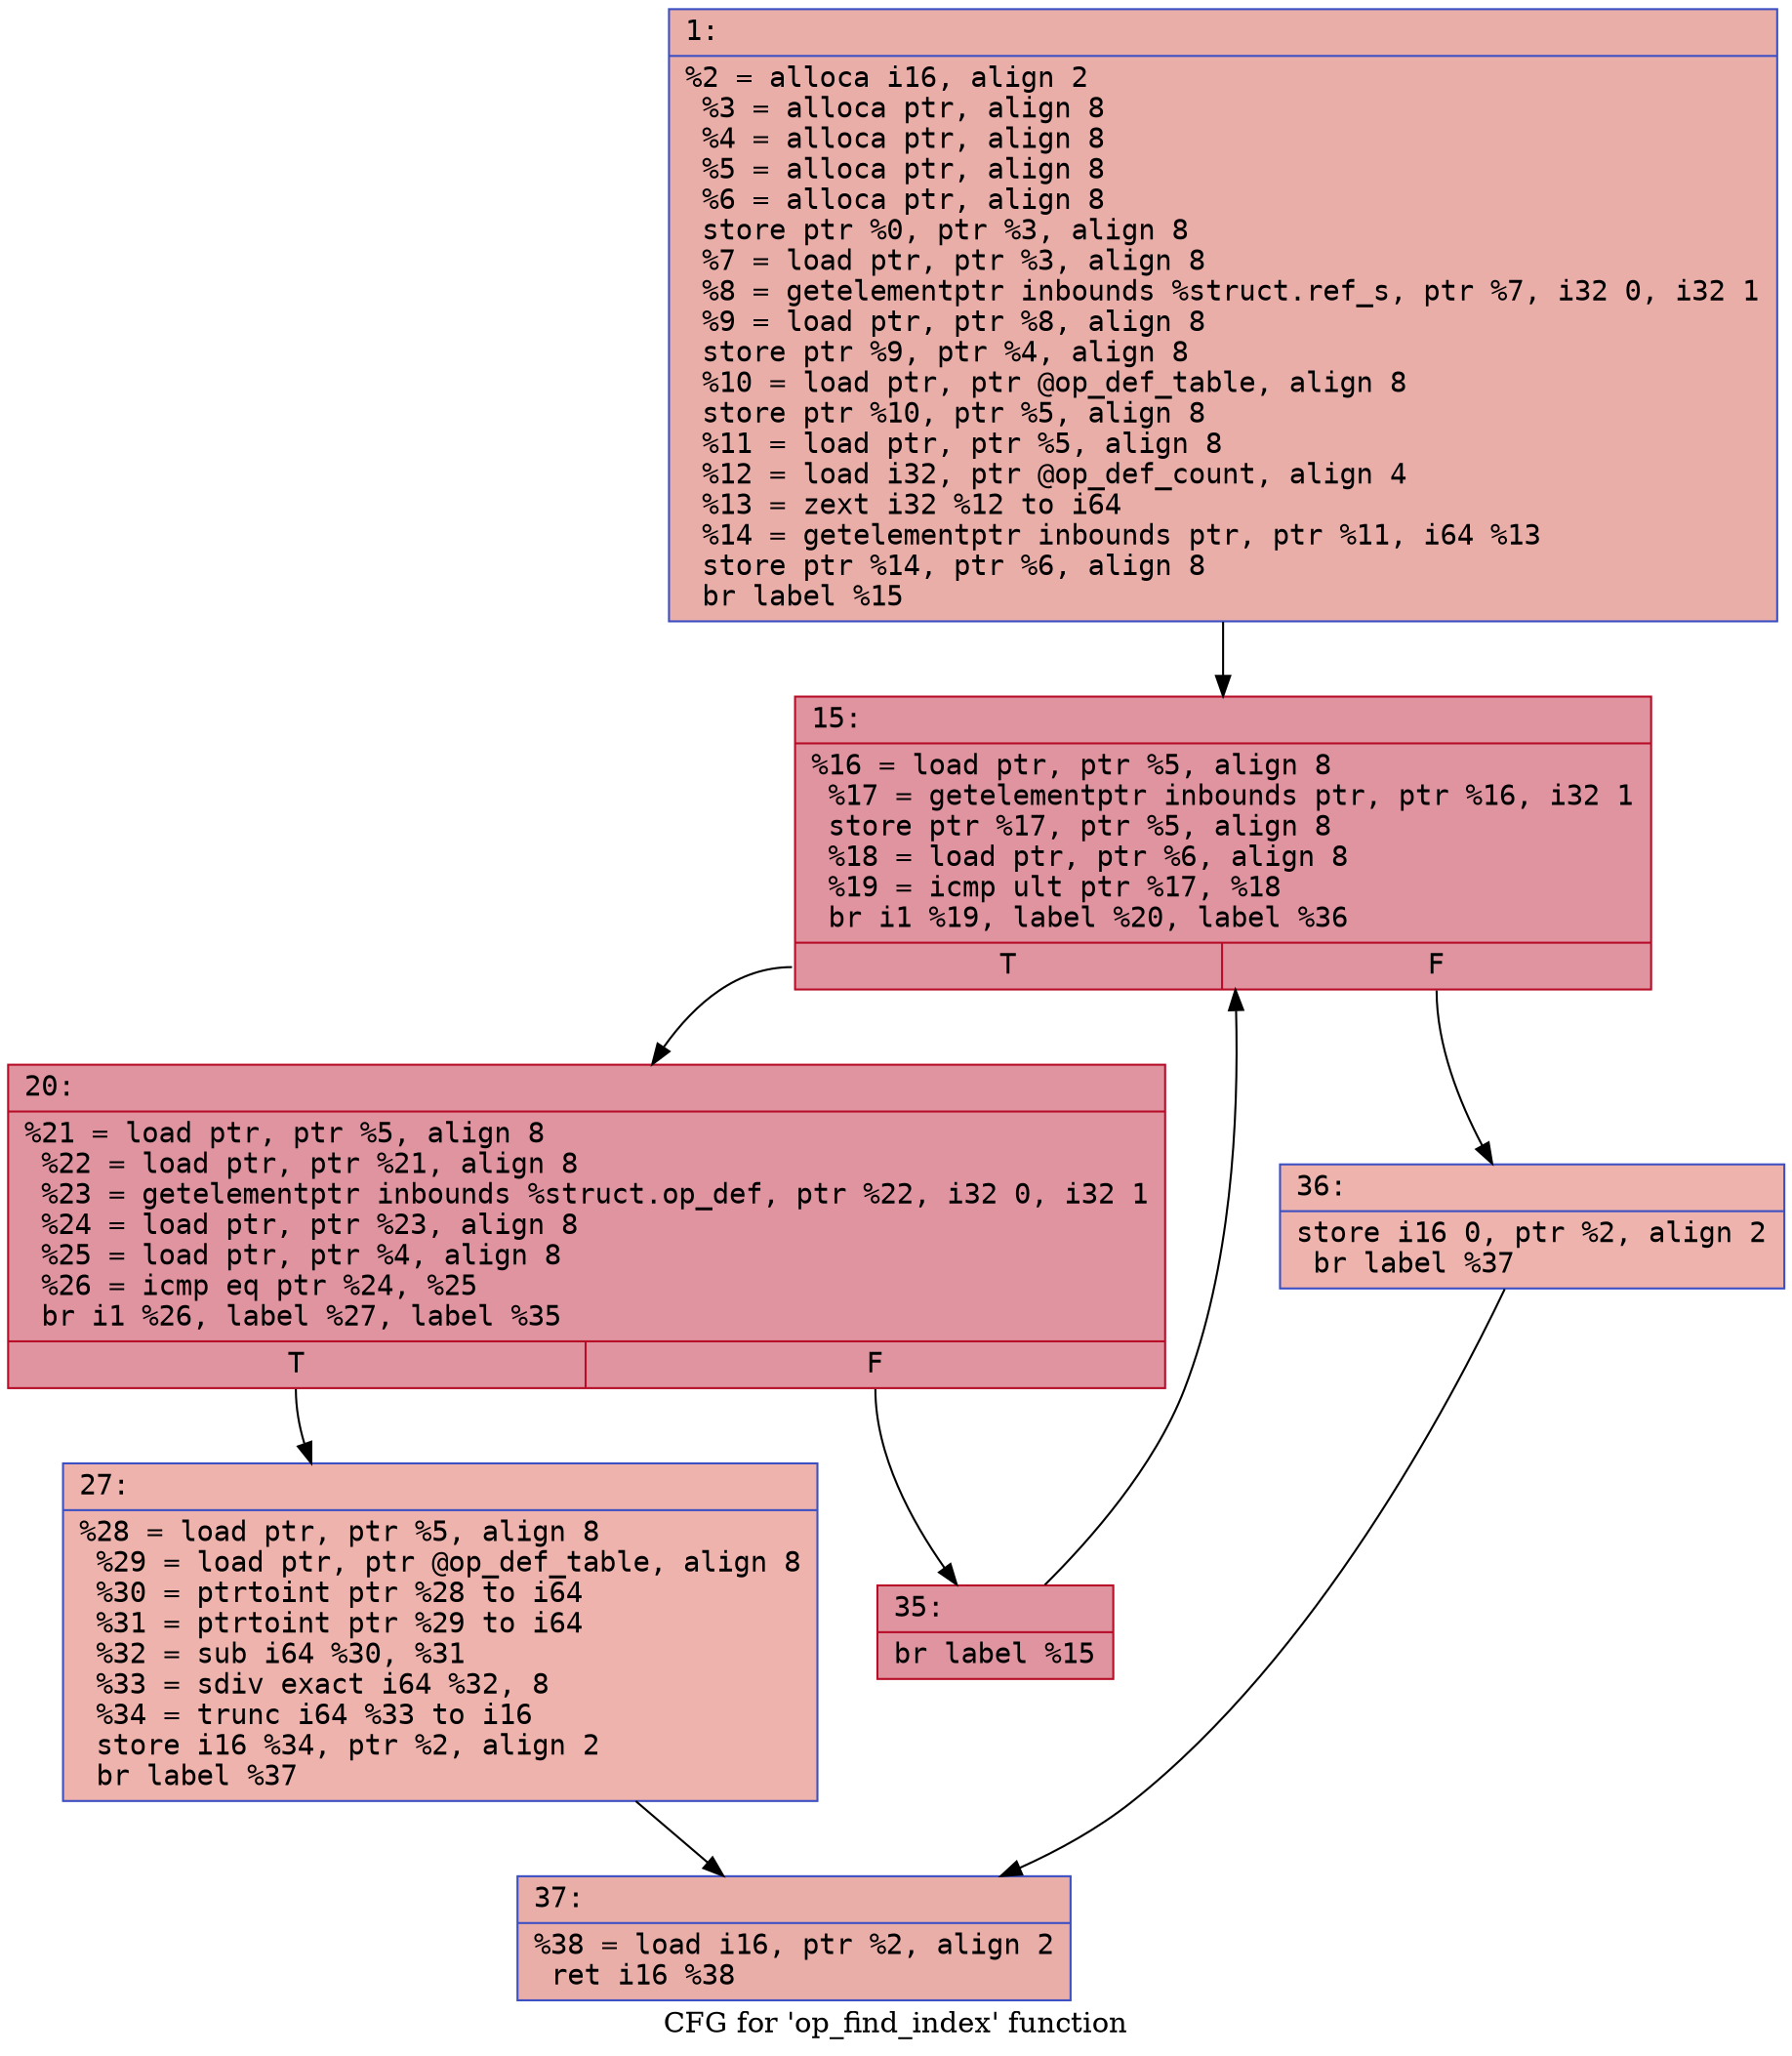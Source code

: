 digraph "CFG for 'op_find_index' function" {
	label="CFG for 'op_find_index' function";

	Node0x600003594460 [shape=record,color="#3d50c3ff", style=filled, fillcolor="#d0473d70" fontname="Courier",label="{1:\l|  %2 = alloca i16, align 2\l  %3 = alloca ptr, align 8\l  %4 = alloca ptr, align 8\l  %5 = alloca ptr, align 8\l  %6 = alloca ptr, align 8\l  store ptr %0, ptr %3, align 8\l  %7 = load ptr, ptr %3, align 8\l  %8 = getelementptr inbounds %struct.ref_s, ptr %7, i32 0, i32 1\l  %9 = load ptr, ptr %8, align 8\l  store ptr %9, ptr %4, align 8\l  %10 = load ptr, ptr @op_def_table, align 8\l  store ptr %10, ptr %5, align 8\l  %11 = load ptr, ptr %5, align 8\l  %12 = load i32, ptr @op_def_count, align 4\l  %13 = zext i32 %12 to i64\l  %14 = getelementptr inbounds ptr, ptr %11, i64 %13\l  store ptr %14, ptr %6, align 8\l  br label %15\l}"];
	Node0x600003594460 -> Node0x6000035947d0[tooltip="1 -> 15\nProbability 100.00%" ];
	Node0x6000035947d0 [shape=record,color="#b70d28ff", style=filled, fillcolor="#b70d2870" fontname="Courier",label="{15:\l|  %16 = load ptr, ptr %5, align 8\l  %17 = getelementptr inbounds ptr, ptr %16, i32 1\l  store ptr %17, ptr %5, align 8\l  %18 = load ptr, ptr %6, align 8\l  %19 = icmp ult ptr %17, %18\l  br i1 %19, label %20, label %36\l|{<s0>T|<s1>F}}"];
	Node0x6000035947d0:s0 -> Node0x600003594820[tooltip="15 -> 20\nProbability 96.88%" ];
	Node0x6000035947d0:s1 -> Node0x600003594910[tooltip="15 -> 36\nProbability 3.12%" ];
	Node0x600003594820 [shape=record,color="#b70d28ff", style=filled, fillcolor="#b70d2870" fontname="Courier",label="{20:\l|  %21 = load ptr, ptr %5, align 8\l  %22 = load ptr, ptr %21, align 8\l  %23 = getelementptr inbounds %struct.op_def, ptr %22, i32 0, i32 1\l  %24 = load ptr, ptr %23, align 8\l  %25 = load ptr, ptr %4, align 8\l  %26 = icmp eq ptr %24, %25\l  br i1 %26, label %27, label %35\l|{<s0>T|<s1>F}}"];
	Node0x600003594820:s0 -> Node0x600003594870[tooltip="20 -> 27\nProbability 3.12%" ];
	Node0x600003594820:s1 -> Node0x6000035948c0[tooltip="20 -> 35\nProbability 96.88%" ];
	Node0x600003594870 [shape=record,color="#3d50c3ff", style=filled, fillcolor="#d6524470" fontname="Courier",label="{27:\l|  %28 = load ptr, ptr %5, align 8\l  %29 = load ptr, ptr @op_def_table, align 8\l  %30 = ptrtoint ptr %28 to i64\l  %31 = ptrtoint ptr %29 to i64\l  %32 = sub i64 %30, %31\l  %33 = sdiv exact i64 %32, 8\l  %34 = trunc i64 %33 to i16\l  store i16 %34, ptr %2, align 2\l  br label %37\l}"];
	Node0x600003594870 -> Node0x600003594960[tooltip="27 -> 37\nProbability 100.00%" ];
	Node0x6000035948c0 [shape=record,color="#b70d28ff", style=filled, fillcolor="#b70d2870" fontname="Courier",label="{35:\l|  br label %15\l}"];
	Node0x6000035948c0 -> Node0x6000035947d0[tooltip="35 -> 15\nProbability 100.00%" ];
	Node0x600003594910 [shape=record,color="#3d50c3ff", style=filled, fillcolor="#d6524470" fontname="Courier",label="{36:\l|  store i16 0, ptr %2, align 2\l  br label %37\l}"];
	Node0x600003594910 -> Node0x600003594960[tooltip="36 -> 37\nProbability 100.00%" ];
	Node0x600003594960 [shape=record,color="#3d50c3ff", style=filled, fillcolor="#d0473d70" fontname="Courier",label="{37:\l|  %38 = load i16, ptr %2, align 2\l  ret i16 %38\l}"];
}
